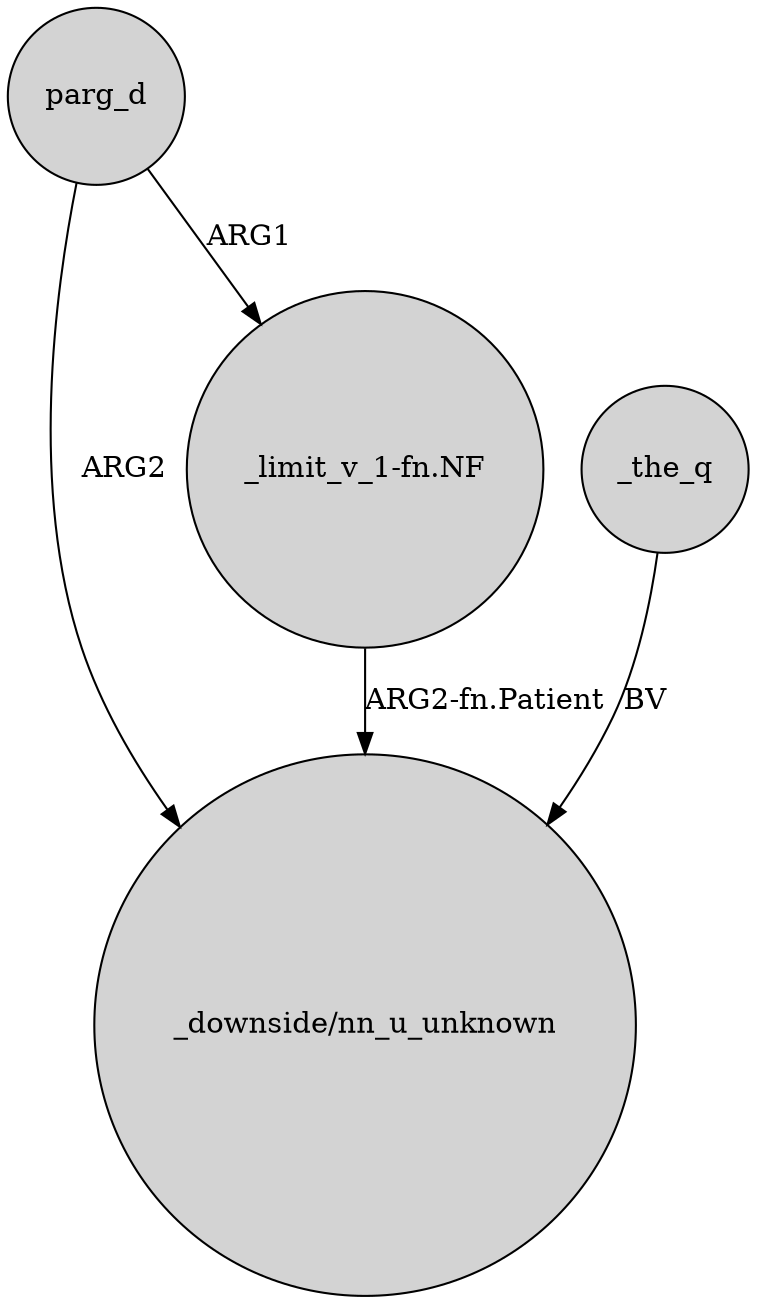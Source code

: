 digraph {
	node [shape=circle style=filled]
	parg_d -> "_downside/nn_u_unknown" [label=ARG2]
	"_limit_v_1-fn.NF" -> "_downside/nn_u_unknown" [label="ARG2-fn.Patient"]
	_the_q -> "_downside/nn_u_unknown" [label=BV]
	parg_d -> "_limit_v_1-fn.NF" [label=ARG1]
}
